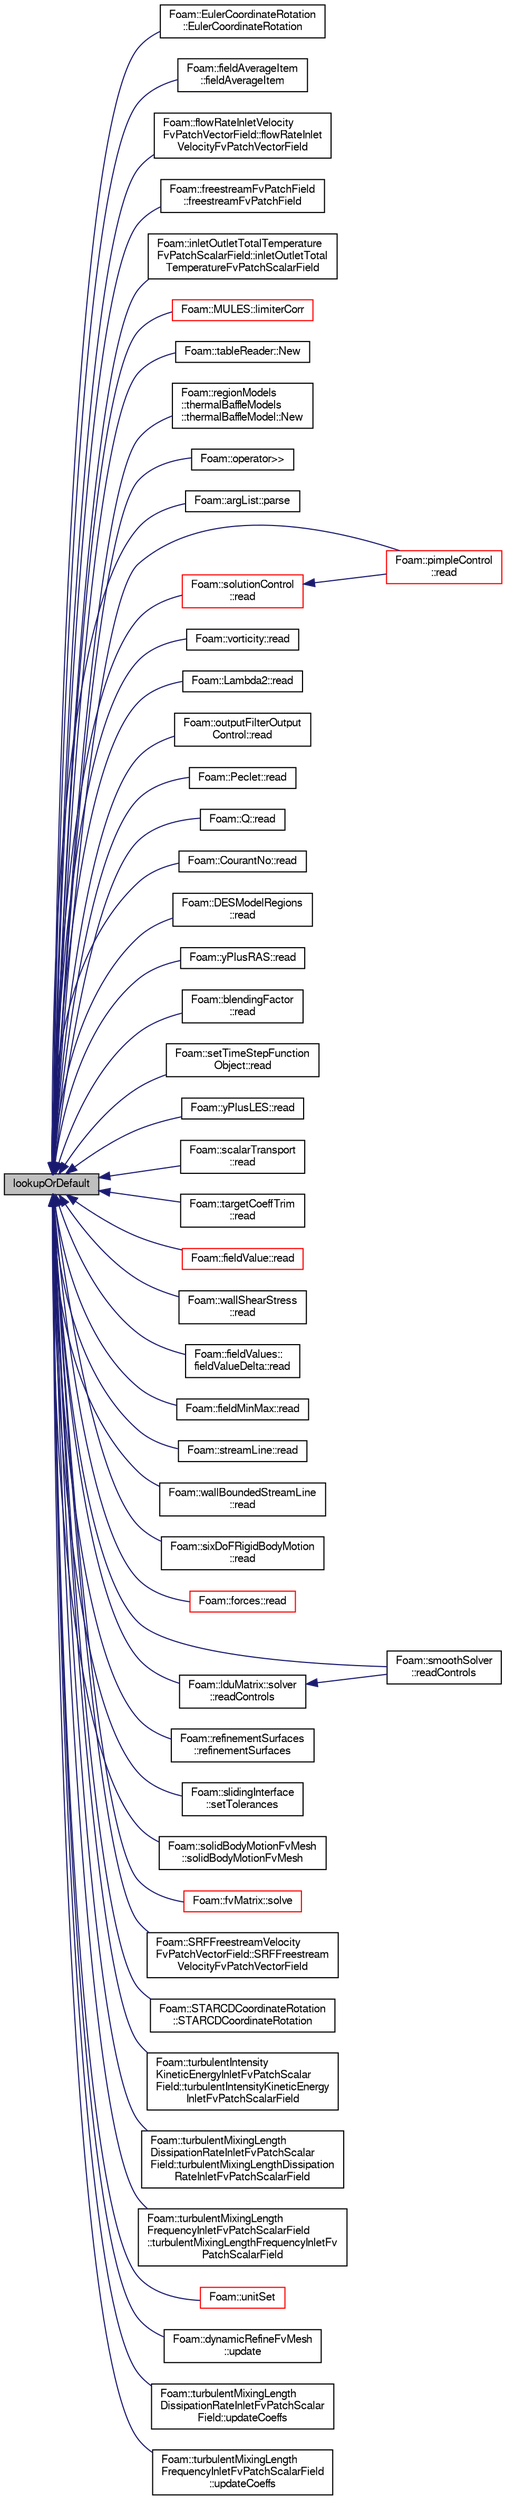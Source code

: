 digraph "lookupOrDefault"
{
  bgcolor="transparent";
  edge [fontname="FreeSans",fontsize="10",labelfontname="FreeSans",labelfontsize="10"];
  node [fontname="FreeSans",fontsize="10",shape=record];
  rankdir="LR";
  Node1 [label="lookupOrDefault",height=0.2,width=0.4,color="black", fillcolor="grey75", style="filled" fontcolor="black"];
  Node1 -> Node2 [dir="back",color="midnightblue",fontsize="10",style="solid",fontname="FreeSans"];
  Node2 [label="Foam::EulerCoordinateRotation\l::EulerCoordinateRotation",height=0.2,width=0.4,color="black",URL="$a00658.html#a4817448fad8614dbc2c3c3d309e918ba",tooltip="Construct from dictionary. "];
  Node1 -> Node3 [dir="back",color="midnightblue",fontsize="10",style="solid",fontname="FreeSans"];
  Node3 [label="Foam::fieldAverageItem\l::fieldAverageItem",height=0.2,width=0.4,color="black",URL="$a00736.html#a03cb0966f132a5e1bdd813b9f347eaf3",tooltip="Construct from Istream. "];
  Node1 -> Node4 [dir="back",color="midnightblue",fontsize="10",style="solid",fontname="FreeSans"];
  Node4 [label="Foam::flowRateInletVelocity\lFvPatchVectorField::flowRateInlet\lVelocityFvPatchVectorField",height=0.2,width=0.4,color="black",URL="$a00819.html#a021a3be364058ff4c67c0e2e2da969fd",tooltip="Construct from patch, internal field and dictionary. "];
  Node1 -> Node5 [dir="back",color="midnightblue",fontsize="10",style="solid",fontname="FreeSans"];
  Node5 [label="Foam::freestreamFvPatchField\l::freestreamFvPatchField",height=0.2,width=0.4,color="black",URL="$a00836.html#abc0817d4627b5475deb2b39d0dbaa3ed",tooltip="Construct from patch, internal field and dictionary. "];
  Node1 -> Node6 [dir="back",color="midnightblue",fontsize="10",style="solid",fontname="FreeSans"];
  Node6 [label="Foam::inletOutletTotalTemperature\lFvPatchScalarField::inletOutletTotal\lTemperatureFvPatchScalarField",height=0.2,width=0.4,color="black",URL="$a01072.html#a2f5d407b4f82fc3f937c1a2a18137b06",tooltip="Construct from patch, internal field and dictionary. "];
  Node1 -> Node7 [dir="back",color="midnightblue",fontsize="10",style="solid",fontname="FreeSans"];
  Node7 [label="Foam::MULES::limiterCorr",height=0.2,width=0.4,color="red",URL="$a10293.html#a38e5d08438513810310daf8913dc4917"];
  Node1 -> Node8 [dir="back",color="midnightblue",fontsize="10",style="solid",fontname="FreeSans"];
  Node8 [label="Foam::tableReader::New",height=0.2,width=0.4,color="black",URL="$a02481.html#a9d1baff04d6ea2a1940898ecb527feb2",tooltip="Return a reference to the selected tableReader. "];
  Node1 -> Node9 [dir="back",color="midnightblue",fontsize="10",style="solid",fontname="FreeSans"];
  Node9 [label="Foam::regionModels\l::thermalBaffleModels\l::thermalBaffleModel::New",height=0.2,width=0.4,color="black",URL="$a02511.html#a18367b6fa8eeeaf5460cd2871fbccc55",tooltip="Return a reference to the selected model. "];
  Node1 -> Node10 [dir="back",color="midnightblue",fontsize="10",style="solid",fontname="FreeSans"];
  Node10 [label="Foam::operator\>\>",height=0.2,width=0.4,color="black",URL="$a10237.html#a10313e2510d88c8c1d1ad3baaff10a13"];
  Node1 -> Node11 [dir="back",color="midnightblue",fontsize="10",style="solid",fontname="FreeSans"];
  Node11 [label="Foam::argList::parse",height=0.2,width=0.4,color="black",URL="$a00060.html#a00aad68f835a5c0bcb8920505bb0bd10",tooltip="Parse. "];
  Node1 -> Node12 [dir="back",color="midnightblue",fontsize="10",style="solid",fontname="FreeSans"];
  Node12 [label="Foam::pimpleControl\l::read",height=0.2,width=0.4,color="red",URL="$a01798.html#aaa936da334e29618ece019bd8a9aa06f",tooltip="Read controls from fvSolution dictionary. "];
  Node1 -> Node13 [dir="back",color="midnightblue",fontsize="10",style="solid",fontname="FreeSans"];
  Node13 [label="Foam::solutionControl\l::read",height=0.2,width=0.4,color="red",URL="$a02311.html#a5000fb6b71961a972685d699d4634d34",tooltip="Read controls from fvSolution dictionary. "];
  Node13 -> Node12 [dir="back",color="midnightblue",fontsize="10",style="solid",fontname="FreeSans"];
  Node1 -> Node14 [dir="back",color="midnightblue",fontsize="10",style="solid",fontname="FreeSans"];
  Node14 [label="Foam::vorticity::read",height=0.2,width=0.4,color="black",URL="$a02736.html#aa9b8764750bd9ff67ca32b6551dc7847",tooltip="Read the vorticity data. "];
  Node1 -> Node15 [dir="back",color="midnightblue",fontsize="10",style="solid",fontname="FreeSans"];
  Node15 [label="Foam::Lambda2::read",height=0.2,width=0.4,color="black",URL="$a01225.html#aa9b8764750bd9ff67ca32b6551dc7847",tooltip="Read the Lambda2 data. "];
  Node1 -> Node16 [dir="back",color="midnightblue",fontsize="10",style="solid",fontname="FreeSans"];
  Node16 [label="Foam::outputFilterOutput\lControl::read",height=0.2,width=0.4,color="black",URL="$a01704.html#aa9b8764750bd9ff67ca32b6551dc7847",tooltip="Read from dictionary. "];
  Node1 -> Node17 [dir="back",color="midnightblue",fontsize="10",style="solid",fontname="FreeSans"];
  Node17 [label="Foam::Peclet::read",height=0.2,width=0.4,color="black",URL="$a01774.html#aa9b8764750bd9ff67ca32b6551dc7847",tooltip="Read the Peclet data. "];
  Node1 -> Node18 [dir="back",color="midnightblue",fontsize="10",style="solid",fontname="FreeSans"];
  Node18 [label="Foam::Q::read",height=0.2,width=0.4,color="black",URL="$a01987.html#aa9b8764750bd9ff67ca32b6551dc7847",tooltip="Read the Q data. "];
  Node1 -> Node19 [dir="back",color="midnightblue",fontsize="10",style="solid",fontname="FreeSans"];
  Node19 [label="Foam::CourantNo::read",height=0.2,width=0.4,color="black",URL="$a00404.html#aa9b8764750bd9ff67ca32b6551dc7847",tooltip="Read the CourantNo data. "];
  Node1 -> Node20 [dir="back",color="midnightblue",fontsize="10",style="solid",fontname="FreeSans"];
  Node20 [label="Foam::DESModelRegions\l::read",height=0.2,width=0.4,color="black",URL="$a00489.html#aa9b8764750bd9ff67ca32b6551dc7847",tooltip="Read the DESModelRegions data. "];
  Node1 -> Node21 [dir="back",color="midnightblue",fontsize="10",style="solid",fontname="FreeSans"];
  Node21 [label="Foam::yPlusRAS::read",height=0.2,width=0.4,color="black",URL="$a02814.html#aa9b8764750bd9ff67ca32b6551dc7847",tooltip="Read the yPlusRAS data. "];
  Node1 -> Node22 [dir="back",color="midnightblue",fontsize="10",style="solid",fontname="FreeSans"];
  Node22 [label="Foam::blendingFactor\l::read",height=0.2,width=0.4,color="black",URL="$a00133.html#aa9b8764750bd9ff67ca32b6551dc7847",tooltip="Read the blendingFactor data. "];
  Node1 -> Node23 [dir="back",color="midnightblue",fontsize="10",style="solid",fontname="FreeSans"];
  Node23 [label="Foam::setTimeStepFunction\lObject::read",height=0.2,width=0.4,color="black",URL="$a02213.html#afac0600fef97b05534a595ce00b272ed",tooltip="Read and set the function object if its data have changed. "];
  Node1 -> Node24 [dir="back",color="midnightblue",fontsize="10",style="solid",fontname="FreeSans"];
  Node24 [label="Foam::yPlusLES::read",height=0.2,width=0.4,color="black",URL="$a02813.html#aa9b8764750bd9ff67ca32b6551dc7847",tooltip="Read the yPlusLES data. "];
  Node1 -> Node25 [dir="back",color="midnightblue",fontsize="10",style="solid",fontname="FreeSans"];
  Node25 [label="Foam::scalarTransport\l::read",height=0.2,width=0.4,color="black",URL="$a02178.html#aa9b8764750bd9ff67ca32b6551dc7847",tooltip="Read the scalarTransport data. "];
  Node1 -> Node26 [dir="back",color="midnightblue",fontsize="10",style="solid",fontname="FreeSans"];
  Node26 [label="Foam::targetCoeffTrim\l::read",height=0.2,width=0.4,color="black",URL="$a02486.html#a428788b96f9f592ba1fa5b37c25ac749",tooltip="Read. "];
  Node1 -> Node27 [dir="back",color="midnightblue",fontsize="10",style="solid",fontname="FreeSans"];
  Node27 [label="Foam::fieldValue::read",height=0.2,width=0.4,color="red",URL="$a00751.html#a428788b96f9f592ba1fa5b37c25ac749",tooltip="Read from dictionary. "];
  Node1 -> Node28 [dir="back",color="midnightblue",fontsize="10",style="solid",fontname="FreeSans"];
  Node28 [label="Foam::wallShearStress\l::read",height=0.2,width=0.4,color="black",URL="$a02774.html#aa9b8764750bd9ff67ca32b6551dc7847",tooltip="Read the wallShearStress data. "];
  Node1 -> Node29 [dir="back",color="midnightblue",fontsize="10",style="solid",fontname="FreeSans"];
  Node29 [label="Foam::fieldValues::\lfieldValueDelta::read",height=0.2,width=0.4,color="black",URL="$a00752.html#aa9b8764750bd9ff67ca32b6551dc7847",tooltip="Read from dictionary. "];
  Node1 -> Node30 [dir="back",color="midnightblue",fontsize="10",style="solid",fontname="FreeSans"];
  Node30 [label="Foam::fieldMinMax::read",height=0.2,width=0.4,color="black",URL="$a00744.html#aa9b8764750bd9ff67ca32b6551dc7847",tooltip="Read the field min/max data. "];
  Node1 -> Node31 [dir="back",color="midnightblue",fontsize="10",style="solid",fontname="FreeSans"];
  Node31 [label="Foam::streamLine::read",height=0.2,width=0.4,color="black",URL="$a02386.html#aa9b8764750bd9ff67ca32b6551dc7847",tooltip="Read the field average data. "];
  Node1 -> Node32 [dir="back",color="midnightblue",fontsize="10",style="solid",fontname="FreeSans"];
  Node32 [label="Foam::wallBoundedStreamLine\l::read",height=0.2,width=0.4,color="black",URL="$a02753.html#aa9b8764750bd9ff67ca32b6551dc7847",tooltip="Read the field average data. "];
  Node1 -> Node33 [dir="back",color="midnightblue",fontsize="10",style="solid",fontname="FreeSans"];
  Node33 [label="Foam::sixDoFRigidBodyMotion\l::read",height=0.2,width=0.4,color="black",URL="$a02260.html#a6ce0c64db98eb6144d363dbfc86104eb",tooltip="Read coefficients dictionary and update system parameters,. "];
  Node1 -> Node34 [dir="back",color="midnightblue",fontsize="10",style="solid",fontname="FreeSans"];
  Node34 [label="Foam::forces::read",height=0.2,width=0.4,color="red",URL="$a00831.html#aa9b8764750bd9ff67ca32b6551dc7847",tooltip="Read the forces data. "];
  Node1 -> Node35 [dir="back",color="midnightblue",fontsize="10",style="solid",fontname="FreeSans"];
  Node35 [label="Foam::smoothSolver\l::readControls",height=0.2,width=0.4,color="black",URL="$a02292.html#aa431c382ed4170712dab339fbfd87f5b",tooltip="Read the control parameters from the controlDict_. "];
  Node1 -> Node36 [dir="back",color="midnightblue",fontsize="10",style="solid",fontname="FreeSans"];
  Node36 [label="Foam::lduMatrix::solver\l::readControls",height=0.2,width=0.4,color="black",URL="$a02313.html#aa431c382ed4170712dab339fbfd87f5b",tooltip="Read the control parameters from the controlDict_. "];
  Node36 -> Node35 [dir="back",color="midnightblue",fontsize="10",style="solid",fontname="FreeSans"];
  Node1 -> Node37 [dir="back",color="midnightblue",fontsize="10",style="solid",fontname="FreeSans"];
  Node37 [label="Foam::refinementSurfaces\l::refinementSurfaces",height=0.2,width=0.4,color="black",URL="$a02054.html#a3eecea7df2307ad6efac0393c421de74",tooltip="Construct from surfaces and dictionary. "];
  Node1 -> Node38 [dir="back",color="midnightblue",fontsize="10",style="solid",fontname="FreeSans"];
  Node38 [label="Foam::slidingInterface\l::setTolerances",height=0.2,width=0.4,color="black",URL="$a02271.html#a2bc7d056737d685d6f9fe9f6268cde77",tooltip="Set the tolerances from the values in a dictionary. "];
  Node1 -> Node39 [dir="back",color="midnightblue",fontsize="10",style="solid",fontname="FreeSans"];
  Node39 [label="Foam::solidBodyMotionFvMesh\l::solidBodyMotionFvMesh",height=0.2,width=0.4,color="black",URL="$a02298.html#af7e61ff685d96a6e136432a028e3e50d",tooltip="Construct from IOobject. "];
  Node1 -> Node40 [dir="back",color="midnightblue",fontsize="10",style="solid",fontname="FreeSans"];
  Node40 [label="Foam::fvMatrix::solve",height=0.2,width=0.4,color="red",URL="$a00850.html#a35eb51dd72f0a6b19d161fe7f7e6b9c8",tooltip="Solve segregated or coupled returning the solution statistics. "];
  Node1 -> Node41 [dir="back",color="midnightblue",fontsize="10",style="solid",fontname="FreeSans"];
  Node41 [label="Foam::SRFFreestreamVelocity\lFvPatchVectorField::SRFFreestream\lVelocityFvPatchVectorField",height=0.2,width=0.4,color="black",URL="$a02346.html#adc9afbba21b6a5a6ed2c93d2a347b23c",tooltip="Construct from patch, internal field and dictionary. "];
  Node1 -> Node42 [dir="back",color="midnightblue",fontsize="10",style="solid",fontname="FreeSans"];
  Node42 [label="Foam::STARCDCoordinateRotation\l::STARCDCoordinateRotation",height=0.2,width=0.4,color="black",URL="$a02361.html#adddfa5d7d25dec85be601cd8893da76a",tooltip="Construct from dictionary. "];
  Node1 -> Node43 [dir="back",color="midnightblue",fontsize="10",style="solid",fontname="FreeSans"];
  Node43 [label="Foam::turbulentIntensity\lKineticEnergyInletFvPatchScalar\lField::turbulentIntensityKineticEnergy\lInletFvPatchScalarField",height=0.2,width=0.4,color="black",URL="$a02629.html#a629252868f19db361b001e157d84af35",tooltip="Construct from patch, internal field and dictionary. "];
  Node1 -> Node44 [dir="back",color="midnightblue",fontsize="10",style="solid",fontname="FreeSans"];
  Node44 [label="Foam::turbulentMixingLength\lDissipationRateInletFvPatchScalar\lField::turbulentMixingLengthDissipation\lRateInletFvPatchScalarField",height=0.2,width=0.4,color="black",URL="$a02631.html#a3ee21bfc19f4f08867239e3f5e84b50e",tooltip="Construct from patch, internal field and dictionary. "];
  Node1 -> Node45 [dir="back",color="midnightblue",fontsize="10",style="solid",fontname="FreeSans"];
  Node45 [label="Foam::turbulentMixingLength\lFrequencyInletFvPatchScalarField\l::turbulentMixingLengthFrequencyInletFv\lPatchScalarField",height=0.2,width=0.4,color="black",URL="$a02632.html#acc1bdbfaacac1ee3c8a3b09686a83691",tooltip="Construct from patch, internal field and dictionary. "];
  Node1 -> Node46 [dir="back",color="midnightblue",fontsize="10",style="solid",fontname="FreeSans"];
  Node46 [label="Foam::unitSet",height=0.2,width=0.4,color="red",URL="$a10237.html#ab291fd4325ded310ef6d2212e126b39e",tooltip="Set of all dimensions. "];
  Node1 -> Node47 [dir="back",color="midnightblue",fontsize="10",style="solid",fontname="FreeSans"];
  Node47 [label="Foam::dynamicRefineFvMesh\l::update",height=0.2,width=0.4,color="black",URL="$a00584.html#aa2aac016e2bf7b5bd2b271786c2791aa",tooltip="Update the mesh for both mesh motion and topology change. "];
  Node1 -> Node48 [dir="back",color="midnightblue",fontsize="10",style="solid",fontname="FreeSans"];
  Node48 [label="Foam::turbulentMixingLength\lDissipationRateInletFvPatchScalar\lField::updateCoeffs",height=0.2,width=0.4,color="black",URL="$a02631.html#a7e24eafac629d3733181cd942d4c902f",tooltip="Update the coefficients associated with the patch field. "];
  Node1 -> Node49 [dir="back",color="midnightblue",fontsize="10",style="solid",fontname="FreeSans"];
  Node49 [label="Foam::turbulentMixingLength\lFrequencyInletFvPatchScalarField\l::updateCoeffs",height=0.2,width=0.4,color="black",URL="$a02632.html#a7e24eafac629d3733181cd942d4c902f",tooltip="Update the coefficients associated with the patch field. "];
}
